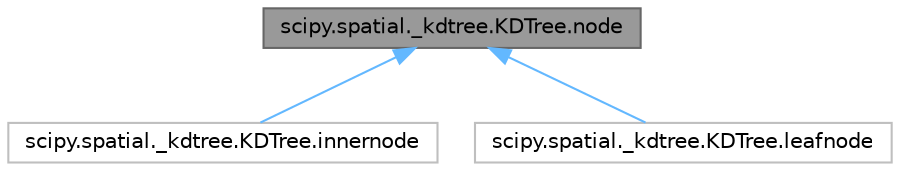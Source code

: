 digraph "scipy.spatial._kdtree.KDTree.node"
{
 // LATEX_PDF_SIZE
  bgcolor="transparent";
  edge [fontname=Helvetica,fontsize=10,labelfontname=Helvetica,labelfontsize=10];
  node [fontname=Helvetica,fontsize=10,shape=box,height=0.2,width=0.4];
  Node1 [id="Node000001",label="scipy.spatial._kdtree.KDTree.node",height=0.2,width=0.4,color="gray40", fillcolor="grey60", style="filled", fontcolor="black",tooltip=" "];
  Node1 -> Node2 [id="edge1_Node000001_Node000002",dir="back",color="steelblue1",style="solid",tooltip=" "];
  Node2 [id="Node000002",label="scipy.spatial._kdtree.KDTree.innernode",height=0.2,width=0.4,color="grey75", fillcolor="white", style="filled",URL="$d9/d12/classscipy_1_1spatial_1_1__kdtree_1_1KDTree_1_1innernode.html",tooltip=" "];
  Node1 -> Node3 [id="edge2_Node000001_Node000003",dir="back",color="steelblue1",style="solid",tooltip=" "];
  Node3 [id="Node000003",label="scipy.spatial._kdtree.KDTree.leafnode",height=0.2,width=0.4,color="grey75", fillcolor="white", style="filled",URL="$d4/de3/classscipy_1_1spatial_1_1__kdtree_1_1KDTree_1_1leafnode.html",tooltip=" "];
}
